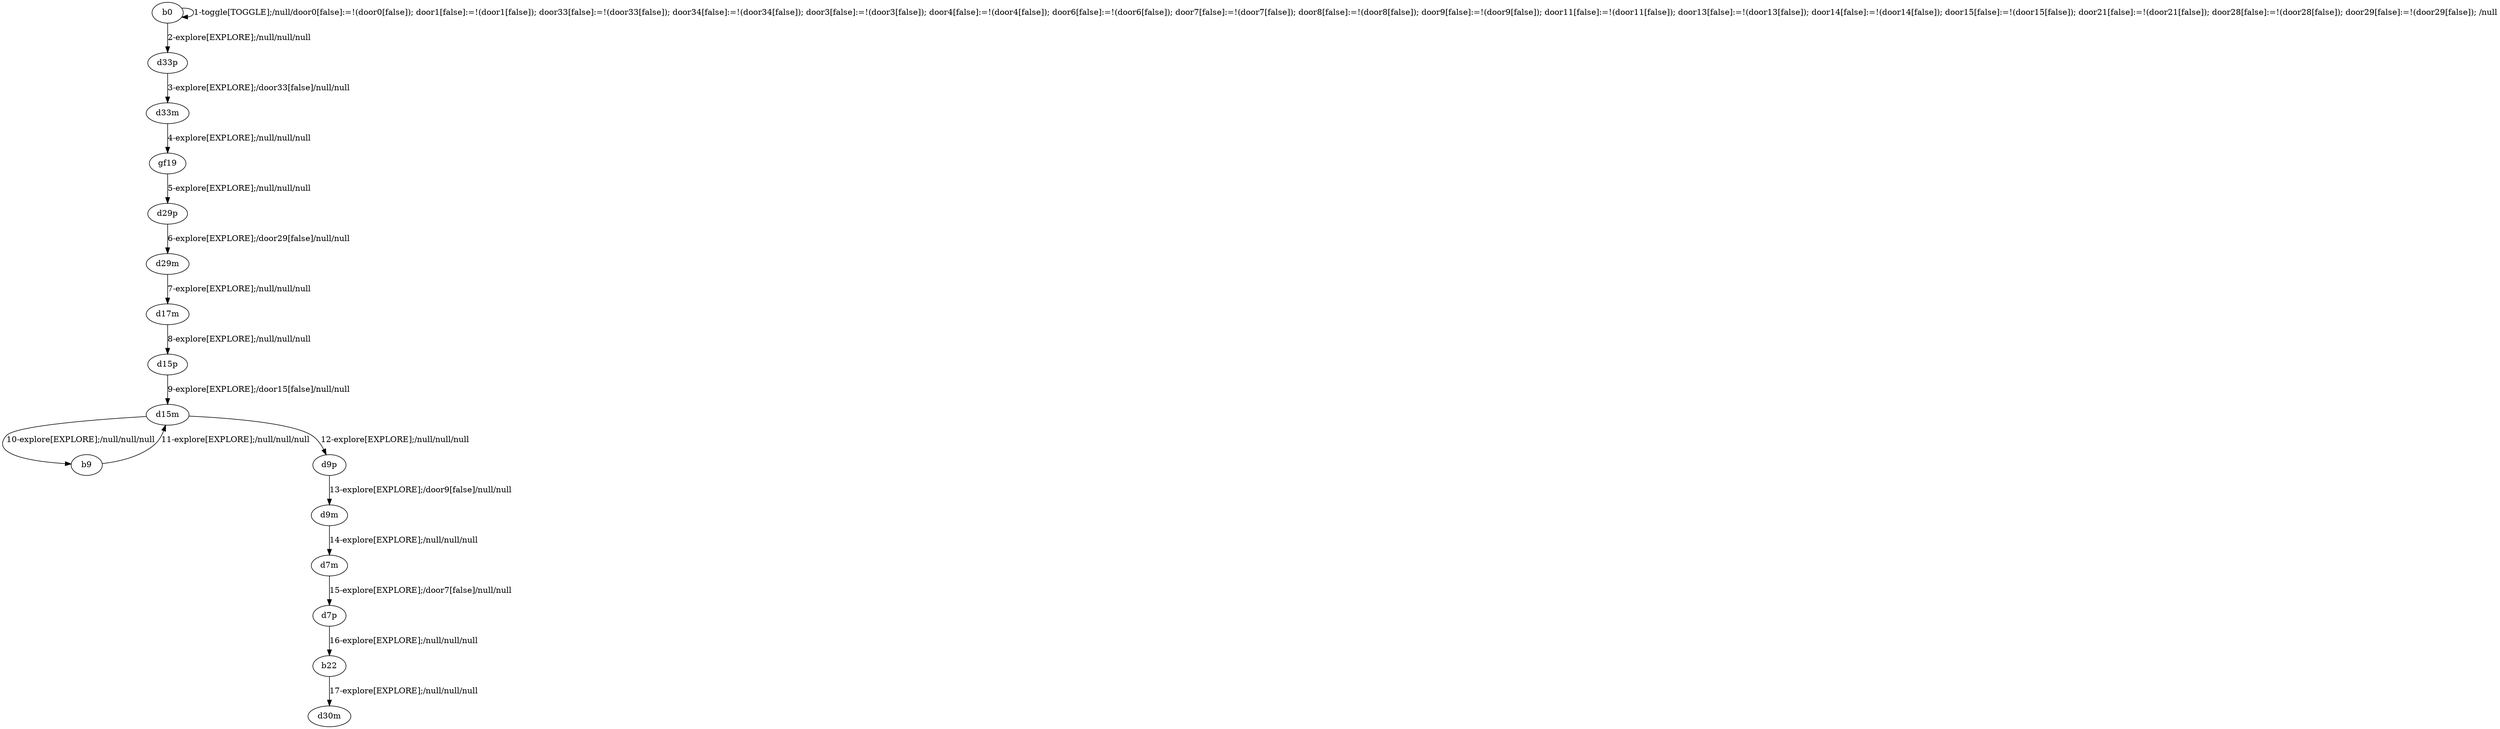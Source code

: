 # Total number of goals covered by this test: 2
# b9 --> d15m
# d15m --> b9

digraph g {
"b0" -> "b0" [label = "1-toggle[TOGGLE];/null/door0[false]:=!(door0[false]); door1[false]:=!(door1[false]); door33[false]:=!(door33[false]); door34[false]:=!(door34[false]); door3[false]:=!(door3[false]); door4[false]:=!(door4[false]); door6[false]:=!(door6[false]); door7[false]:=!(door7[false]); door8[false]:=!(door8[false]); door9[false]:=!(door9[false]); door11[false]:=!(door11[false]); door13[false]:=!(door13[false]); door14[false]:=!(door14[false]); door15[false]:=!(door15[false]); door21[false]:=!(door21[false]); door28[false]:=!(door28[false]); door29[false]:=!(door29[false]); /null"];
"b0" -> "d33p" [label = "2-explore[EXPLORE];/null/null/null"];
"d33p" -> "d33m" [label = "3-explore[EXPLORE];/door33[false]/null/null"];
"d33m" -> "gf19" [label = "4-explore[EXPLORE];/null/null/null"];
"gf19" -> "d29p" [label = "5-explore[EXPLORE];/null/null/null"];
"d29p" -> "d29m" [label = "6-explore[EXPLORE];/door29[false]/null/null"];
"d29m" -> "d17m" [label = "7-explore[EXPLORE];/null/null/null"];
"d17m" -> "d15p" [label = "8-explore[EXPLORE];/null/null/null"];
"d15p" -> "d15m" [label = "9-explore[EXPLORE];/door15[false]/null/null"];
"d15m" -> "b9" [label = "10-explore[EXPLORE];/null/null/null"];
"b9" -> "d15m" [label = "11-explore[EXPLORE];/null/null/null"];
"d15m" -> "d9p" [label = "12-explore[EXPLORE];/null/null/null"];
"d9p" -> "d9m" [label = "13-explore[EXPLORE];/door9[false]/null/null"];
"d9m" -> "d7m" [label = "14-explore[EXPLORE];/null/null/null"];
"d7m" -> "d7p" [label = "15-explore[EXPLORE];/door7[false]/null/null"];
"d7p" -> "b22" [label = "16-explore[EXPLORE];/null/null/null"];
"b22" -> "d30m" [label = "17-explore[EXPLORE];/null/null/null"];
}